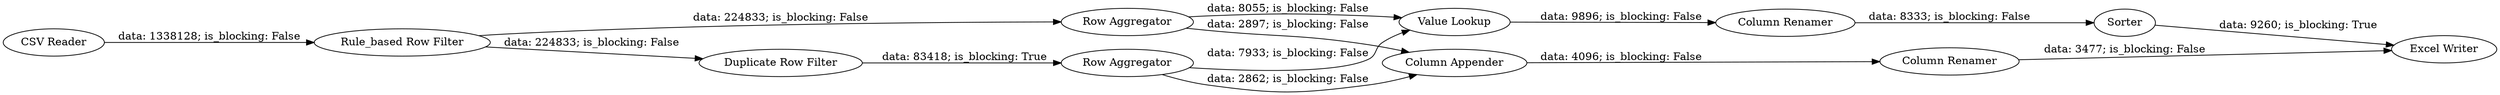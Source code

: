 digraph {
	"1962402240446515527_4" [label="Duplicate Row Filter"]
	"1962402240446515527_3" [label="Row Aggregator"]
	"1962402240446515527_1" [label="CSV Reader"]
	"1962402240446515527_6" [label="Value Lookup"]
	"1962402240446515527_10" [label=Sorter]
	"1962402240446515527_9" [label="Column Renamer"]
	"1962402240446515527_2" [label="Rule_based Row Filter"]
	"1962402240446515527_8" [label="Column Renamer"]
	"1962402240446515527_7" [label="Column Appender"]
	"1962402240446515527_12" [label="Excel Writer"]
	"1962402240446515527_5" [label="Row Aggregator"]
	"1962402240446515527_1" -> "1962402240446515527_2" [label="data: 1338128; is_blocking: False"]
	"1962402240446515527_6" -> "1962402240446515527_8" [label="data: 9896; is_blocking: False"]
	"1962402240446515527_2" -> "1962402240446515527_4" [label="data: 224833; is_blocking: False"]
	"1962402240446515527_4" -> "1962402240446515527_5" [label="data: 83418; is_blocking: True"]
	"1962402240446515527_9" -> "1962402240446515527_12" [label="data: 3477; is_blocking: False"]
	"1962402240446515527_10" -> "1962402240446515527_12" [label="data: 9260; is_blocking: True"]
	"1962402240446515527_8" -> "1962402240446515527_10" [label="data: 8333; is_blocking: False"]
	"1962402240446515527_3" -> "1962402240446515527_7" [label="data: 2897; is_blocking: False"]
	"1962402240446515527_5" -> "1962402240446515527_6" [label="data: 7933; is_blocking: False"]
	"1962402240446515527_3" -> "1962402240446515527_6" [label="data: 8055; is_blocking: False"]
	"1962402240446515527_5" -> "1962402240446515527_7" [label="data: 2862; is_blocking: False"]
	"1962402240446515527_7" -> "1962402240446515527_9" [label="data: 4096; is_blocking: False"]
	"1962402240446515527_2" -> "1962402240446515527_3" [label="data: 224833; is_blocking: False"]
	rankdir=LR
}
